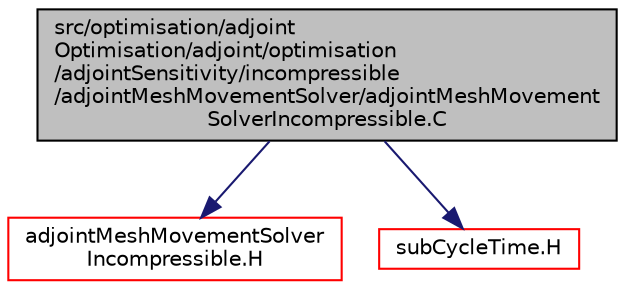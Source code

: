 digraph "src/optimisation/adjointOptimisation/adjoint/optimisation/adjointSensitivity/incompressible/adjointMeshMovementSolver/adjointMeshMovementSolverIncompressible.C"
{
  bgcolor="transparent";
  edge [fontname="Helvetica",fontsize="10",labelfontname="Helvetica",labelfontsize="10"];
  node [fontname="Helvetica",fontsize="10",shape=record];
  Node1 [label="src/optimisation/adjoint\lOptimisation/adjoint/optimisation\l/adjointSensitivity/incompressible\l/adjointMeshMovementSolver/adjointMeshMovement\lSolverIncompressible.C",height=0.2,width=0.4,color="black", fillcolor="grey75", style="filled" fontcolor="black"];
  Node1 -> Node2 [color="midnightblue",fontsize="10",style="solid",fontname="Helvetica"];
  Node2 [label="adjointMeshMovementSolver\lIncompressible.H",height=0.2,width=0.4,color="red",URL="$adjointMeshMovementSolverIncompressible_8H.html"];
  Node1 -> Node3 [color="midnightblue",fontsize="10",style="solid",fontname="Helvetica"];
  Node3 [label="subCycleTime.H",height=0.2,width=0.4,color="red",URL="$subCycleTime_8H.html"];
}
